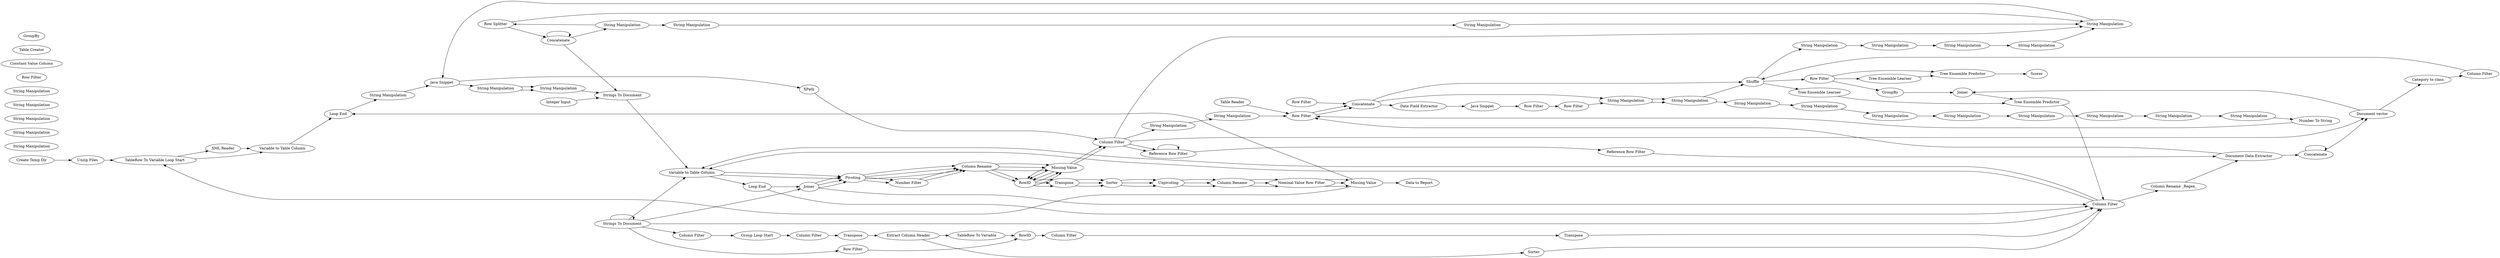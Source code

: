 digraph {
	4 [label="Data to Report"]
	5 [label="Data to Report"]
	6 [label="Data to Report"]
	24 [label=Partitioning]
	93 [label="String Manipulation"]
	95 [label="Row Splitter"]
	96 [label=Concatenate]
	13 [label="String Manipulation"]
	14 [label="String Manipulation"]
	30 [label="String Manipulation"]
	31 [label="String Manipulation"]
	99 [label="String Manipulation"]
	100 [label="String Manipulation"]
	101 [label="String Manipulation"]
	102 [label="String Manipulation"]
	103 [label="String Manipulation"]
	93 [label="String Manipulation"]
	94 [label="String Manipulation"]
	98 [label="String Manipulation"]
	104 [label="String Manipulation"]
	105 [label="String Manipulation"]
	106 [label="String Manipulation"]
	107 [label="String Manipulation"]
	108 [label="String Manipulation"]
	109 [label="String Manipulation"]
	110 [label="String Manipulation"]
	112 [label="String Manipulation"]
	113 [label="String Manipulation"]
	72 [label="String Manipulation"]
	92 [label="String Manipulation"]
	16 [label="Keygraph keyword extractor"]
	29 [label="Strings To Document"]
	170 [label="Integer Input"]
	202 [label="Punctuation Erasure"]
	203 [label="N Chars Filter"]
	204 [label="Number Filter"]
	205 [label="Case converter"]
	206 [label="Stop word Filter"]
	207 [label="Porter Stemmer"]
	16 [label="Keygraph keyword extractor"]
	200 [label="Number To String"]
	201 [label="Integer Input"]
	202 [label="Punctuation Erasure"]
	203 [label="N Chars Filter"]
	204 [label="Number Filter"]
	205 [label="Case converter"]
	206 [label="Stop word Filter"]
	207 [label="Porter Stemmer"]
	20 [label="Document vector"]
	21 [label="Category to class"]
	23 [label="Column Filter"]
	98 [label=Shuffle]
	20 [label="Document vector"]
	24 [label="Row Filter"]
	25 [label=Joiner]
	26 [label=GroupBy]
	173 [label="Reference Row Filter"]
	176 [label="Reference Row Filter"]
	178 [label=Concatenate]
	181 [label="Constant Value Column"]
	182 [label="Constant Value Column"]
	185 [label="Group Loop Start"]
	186 [label="Column Filter"]
	187 [label=Transpose]
	188 [label="Column Filter"]
	189 [label=Sorter]
	190 [label="Extract Column Header"]
	191 [label="Row Filter"]
	192 [label=Transpose]
	193 [label="TableRow To Variable"]
	195 [label=RowID]
	196 [label="Column Filter"]
	197 [label="Loop End"]
	198 [label="Table Creator"]
	199 [label=Concatenate]
	200 [label="Row Filter"]
	202 [label="Variable to Table Column"]
	182 [label="Document Data Extractor"]
	199 [label="Column Filter"]
	362 [label=GroupBy]
	364 [label="Column Rename _Regex_"]
	201 [label=Joiner]
	203 [label=Pivoting]
	205 [label="Column Rename"]
	206 [label=RowID]
	207 [label="Missing Value"]
	208 [label=Transpose]
	209 [label=Sorter]
	375 [label=Unpivoting]
	376 [label="Nominal Value Row Filter"]
	377 [label="Column Rename"]
	378 [label="Missing Value"]
	203 [label=Pivoting]
	205 [label="Column Rename"]
	206 [label=RowID]
	207 [label="Missing Value"]
	208 [label=Transpose]
	209 [label=Sorter]
	375 [label=Unpivoting]
	376 [label="Nominal Value Row Filter"]
	377 [label="Column Rename"]
	378 [label="Missing Value"]
	203 [label=Pivoting]
	205 [label="Column Rename"]
	206 [label=RowID]
	207 [label="Missing Value"]
	208 [label=Transpose]
	209 [label=Sorter]
	375 [label=Unpivoting]
	376 [label="Nominal Value Row Filter"]
	377 [label="Column Rename"]
	378 [label="Missing Value"]
	59 [label="Row Filter"]
	102 [label="Row Filter"]
	103 [label=Concatenate]
	147 [label="String Manipulation"]
	148 [label="String Manipulation"]
	149 [label="String Manipulation"]
	150 [label="String Manipulation"]
	152 [label="String Manipulation"]
	153 [label="String Manipulation"]
	154 [label="String Manipulation"]
	155 [label="String Manipulation"]
	156 [label="Number To String"]
	259 [label="Strings To Document"]
	72 [label="String Manipulation"]
	92 [label="String Manipulation"]
	255 [label="Date Field Extractor"]
	256 [label="Row Filter"]
	257 [label="Java Snippet"]
	258 [label="Row Filter"]
	362 [label=GroupBy]
	2 [label="XML Reader"]
	4 [label="TableRow To Variable Loop Start"]
	6 [label="Loop End"]
	14 [label="Java Snippet"]
	16 [label="Column Filter"]
	17 [label="Variable to Table Column"]
	18 [label="String Manipulation"]
	19 [label=XPath]
	369 [label="Create Temp Dir"]
	372 [label=Scorer]
	529 [label="Table Reader"]
	530 [label="Unzip Files"]
	531 [label="Tree Ensemble Learner"]
	533 [label="Tree Ensemble Predictor"]
	534 [label="Tree Ensemble Learner"]
	535 [label="Tree Ensemble Predictor"]
	13 -> 14
	14 -> 30
	31 -> 29
	16 -> 101
	100 -> 102
	101 -> 100
	102 -> 103
	96 -> 94
	98 -> 104
	104 -> 105
	105 -> 106
	106 -> 107
	107 -> 13
	30 -> 31
	103 -> 98
	94 -> 112
	112 -> 113
	113 -> 13
	72 -> 92
	96 -> 96
	95 -> 13
	95 -> 96
	30 -> 31
	103 -> 72
	94 -> 95
	92 -> 98
	29 -> 202
	170 -> 29
	202 -> 203
	203 -> 204
	204 -> 205
	205 -> 206
	206 -> 207
	207 -> 16
	259 -> 202
	201 -> 199
	202 -> 203
	203 -> 204
	204 -> 205
	205 -> 206
	206 -> 207
	207 -> 16
	20 -> 21
	21 -> 23
	23 -> 98
	20 -> 25
	24 -> 26
	26 -> 25
	173 -> 173
	173 -> 176
	176 -> 182
	178 -> 178
	182 -> 178
	185 -> 188
	186 -> 185
	187 -> 190
	188 -> 187
	189 -> 199
	190 -> 189
	190 -> 193
	191 -> 195
	192 -> 199
	193 -> 195
	195 -> 196
	196 -> 192
	197 -> 199
	199 -> 202
	199 -> 202
	259 -> 191
	202 -> 197
	182 -> 102
	199 -> 364
	364 -> 182
	203 -> 205
	205 -> 207
	206 -> 208
	207 -> 206
	208 -> 209
	209 -> 375
	375 -> 377
	376 -> 378
	377 -> 376
	203 -> 205
	205 -> 207
	206 -> 208
	207 -> 206
	208 -> 209
	209 -> 375
	375 -> 377
	376 -> 378
	377 -> 376
	203 -> 205
	205 -> 207
	206 -> 208
	207 -> 206
	208 -> 209
	209 -> 375
	375 -> 377
	376 -> 378
	377 -> 376
	147 -> 148
	148 -> 149
	149 -> 150
	150 -> 152
	152 -> 153
	153 -> 154
	154 -> 155
	155 -> 156
	72 -> 92
	255 -> 257
	256 -> 258
	257 -> 256
	258 -> 72
	59 -> 103
	102 -> 103
	103 -> 255
	156 -> 102
	92 -> 147
	259 -> 259
	2 -> 17
	4 -> 17
	4 -> 2
	6 -> 18
	14 -> 19
	17 -> 6
	18 -> 14
	19 -> 16
	24 -> 531
	24 -> 533
	96 -> 29
	16 -> 20
	16 -> 173
	16 -> 173
	98 -> 24
	98 -> 534
	25 -> 535
	178 -> 20
	197 -> 201
	259 -> 201
	259 -> 186
	201 -> 203
	201 -> 203
	201 -> 203
	378 -> 4
	378 -> 5
	378 -> 6
	259 -> 199
	16 -> 13
	369 -> 530
	529 -> 102
	530 -> 4
	531 -> 533
	533 -> 372
	534 -> 535
	535 -> 199
	rankdir=LR
}
